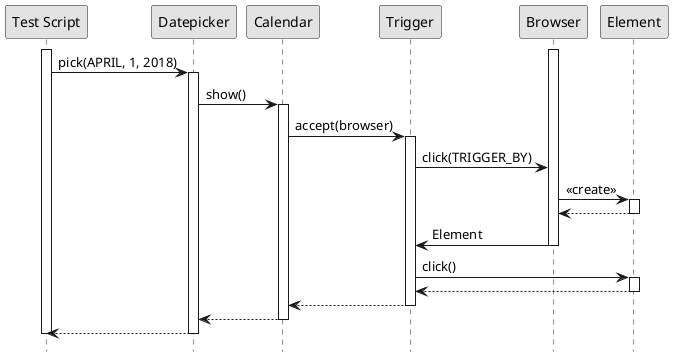 @startuml

hide footbox
skinparam monochrome true
skinparam shadowing false

participant "Test Script"
participant Datepicker
participant Calendar
participant Trigger

activate "Test Script"
activate Browser

"Test Script" -> Datepicker : pick(APRIL, 1, 2018)
activate Datepicker
Datepicker -> Calendar : show()
activate Calendar
Calendar -> Trigger: accept(browser)
activate Trigger
Trigger -> Browser: click(TRIGGER_BY)

Browser -> Element : <<create>>
activate Element
Element --> Browser
deactivate Element

Browser -> Trigger : Element
deactivate Browser

Trigger -> Element : click()
activate Element
Element --> Trigger
deactivate Element

Trigger --> Calendar

deactivate Trigger

Calendar --> Datepicker

deactivate Calendar

Datepicker --> "Test Script"

deactivate Datepicker

deactivate "Test Script"

@enduml
